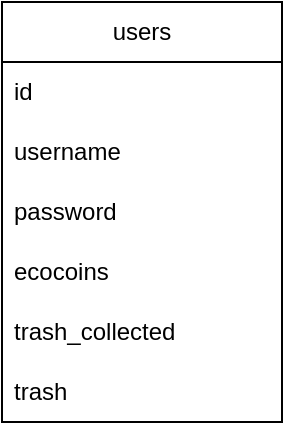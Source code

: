 <mxfile version="24.0.4" type="device">
  <diagram id="C5RBs43oDa-KdzZeNtuy" name="Page-1">
    <mxGraphModel dx="1050" dy="522" grid="1" gridSize="10" guides="1" tooltips="1" connect="1" arrows="1" fold="1" page="1" pageScale="1" pageWidth="827" pageHeight="1169" math="0" shadow="0">
      <root>
        <mxCell id="WIyWlLk6GJQsqaUBKTNV-0" />
        <mxCell id="WIyWlLk6GJQsqaUBKTNV-1" parent="WIyWlLk6GJQsqaUBKTNV-0" />
        <mxCell id="Q4NgEvisCSFL2NE7FvTA-10" value="users" style="swimlane;fontStyle=0;childLayout=stackLayout;horizontal=1;startSize=30;horizontalStack=0;resizeParent=1;resizeParentMax=0;resizeLast=0;collapsible=1;marginBottom=0;whiteSpace=wrap;html=1;" vertex="1" parent="WIyWlLk6GJQsqaUBKTNV-1">
          <mxGeometry x="344" y="480" width="140" height="210" as="geometry" />
        </mxCell>
        <mxCell id="Q4NgEvisCSFL2NE7FvTA-11" value="id" style="text;strokeColor=none;fillColor=none;align=left;verticalAlign=middle;spacingLeft=4;spacingRight=4;overflow=hidden;points=[[0,0.5],[1,0.5]];portConstraint=eastwest;rotatable=0;whiteSpace=wrap;html=1;" vertex="1" parent="Q4NgEvisCSFL2NE7FvTA-10">
          <mxGeometry y="30" width="140" height="30" as="geometry" />
        </mxCell>
        <mxCell id="Q4NgEvisCSFL2NE7FvTA-12" value="username" style="text;strokeColor=none;fillColor=none;align=left;verticalAlign=middle;spacingLeft=4;spacingRight=4;overflow=hidden;points=[[0,0.5],[1,0.5]];portConstraint=eastwest;rotatable=0;whiteSpace=wrap;html=1;" vertex="1" parent="Q4NgEvisCSFL2NE7FvTA-10">
          <mxGeometry y="60" width="140" height="30" as="geometry" />
        </mxCell>
        <mxCell id="Q4NgEvisCSFL2NE7FvTA-13" value="password" style="text;strokeColor=none;fillColor=none;align=left;verticalAlign=middle;spacingLeft=4;spacingRight=4;overflow=hidden;points=[[0,0.5],[1,0.5]];portConstraint=eastwest;rotatable=0;whiteSpace=wrap;html=1;" vertex="1" parent="Q4NgEvisCSFL2NE7FvTA-10">
          <mxGeometry y="90" width="140" height="30" as="geometry" />
        </mxCell>
        <mxCell id="Q4NgEvisCSFL2NE7FvTA-14" value="ecocoins" style="text;strokeColor=none;fillColor=none;align=left;verticalAlign=middle;spacingLeft=4;spacingRight=4;overflow=hidden;points=[[0,0.5],[1,0.5]];portConstraint=eastwest;rotatable=0;whiteSpace=wrap;html=1;" vertex="1" parent="Q4NgEvisCSFL2NE7FvTA-10">
          <mxGeometry y="120" width="140" height="30" as="geometry" />
        </mxCell>
        <mxCell id="Q4NgEvisCSFL2NE7FvTA-16" value="trash_collected" style="text;strokeColor=none;fillColor=none;align=left;verticalAlign=middle;spacingLeft=4;spacingRight=4;overflow=hidden;points=[[0,0.5],[1,0.5]];portConstraint=eastwest;rotatable=0;whiteSpace=wrap;html=1;" vertex="1" parent="Q4NgEvisCSFL2NE7FvTA-10">
          <mxGeometry y="150" width="140" height="30" as="geometry" />
        </mxCell>
        <mxCell id="Q4NgEvisCSFL2NE7FvTA-15" value="trash" style="text;strokeColor=none;fillColor=none;align=left;verticalAlign=middle;spacingLeft=4;spacingRight=4;overflow=hidden;points=[[0,0.5],[1,0.5]];portConstraint=eastwest;rotatable=0;whiteSpace=wrap;html=1;" vertex="1" parent="Q4NgEvisCSFL2NE7FvTA-10">
          <mxGeometry y="180" width="140" height="30" as="geometry" />
        </mxCell>
      </root>
    </mxGraphModel>
  </diagram>
</mxfile>
